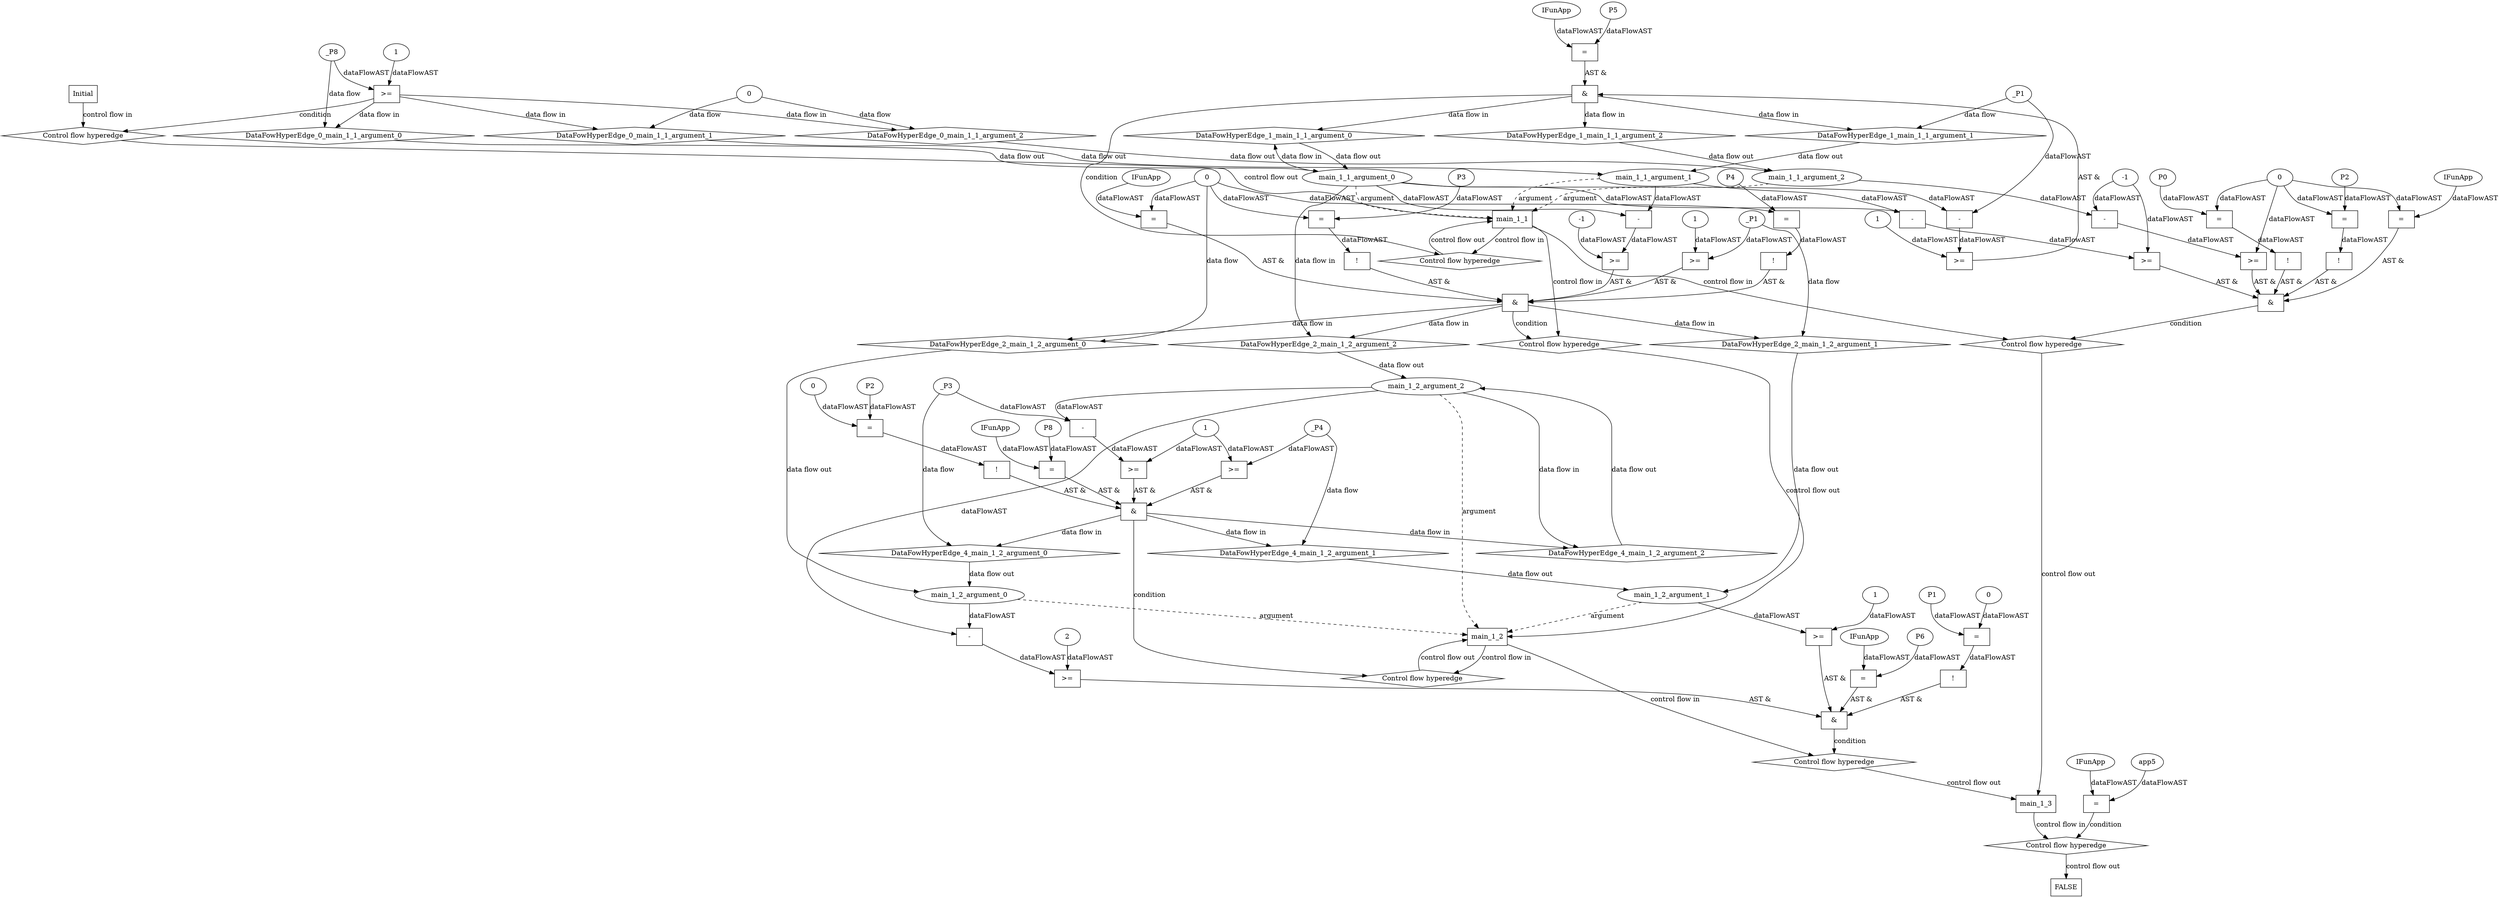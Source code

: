 digraph dag {
"main_1_1" [label="main_1_1" nodeName="main_1_1" class=cfn  shape="rect"];
"main_1_2" [label="main_1_2" nodeName="main_1_2" class=cfn  shape="rect"];
"main_1_3" [label="main_1_3" nodeName="main_1_3" class=cfn  shape="rect"];
FALSE [label="FALSE" nodeName=FALSE class=cfn  shape="rect"];
Initial [label="Initial" nodeName=Initial class=cfn  shape="rect"];
ControlFowHyperEdge_0 [label="Control flow hyperedge" nodeName=ControlFowHyperEdge_0 class=controlFlowHyperEdge shape="diamond"];
"Initial" -> ControlFowHyperEdge_0 [label="control flow in"]
ControlFowHyperEdge_0 -> "main_1_1" [label="control flow out"]
ControlFowHyperEdge_1 [label="Control flow hyperedge" nodeName=ControlFowHyperEdge_1 class=controlFlowHyperEdge shape="diamond"];
"main_1_1" -> ControlFowHyperEdge_1 [label="control flow in"]
ControlFowHyperEdge_1 -> "main_1_1" [label="control flow out"]
ControlFowHyperEdge_2 [label="Control flow hyperedge" nodeName=ControlFowHyperEdge_2 class=controlFlowHyperEdge shape="diamond"];
"main_1_1" -> ControlFowHyperEdge_2 [label="control flow in"]
ControlFowHyperEdge_2 -> "main_1_2" [label="control flow out"]
ControlFowHyperEdge_3 [label="Control flow hyperedge" nodeName=ControlFowHyperEdge_3 class=controlFlowHyperEdge shape="diamond"];
"main_1_1" -> ControlFowHyperEdge_3 [label="control flow in"]
ControlFowHyperEdge_3 -> "main_1_3" [label="control flow out"]
ControlFowHyperEdge_4 [label="Control flow hyperedge" nodeName=ControlFowHyperEdge_4 class=controlFlowHyperEdge shape="diamond"];
"main_1_2" -> ControlFowHyperEdge_4 [label="control flow in"]
ControlFowHyperEdge_4 -> "main_1_2" [label="control flow out"]
ControlFowHyperEdge_5 [label="Control flow hyperedge" nodeName=ControlFowHyperEdge_5 class=controlFlowHyperEdge shape="diamond"];
"main_1_2" -> ControlFowHyperEdge_5 [label="control flow in"]
ControlFowHyperEdge_5 -> "main_1_3" [label="control flow out"]
ControlFowHyperEdge_6 [label="Control flow hyperedge" nodeName=ControlFowHyperEdge_6 class=controlFlowHyperEdge shape="diamond"];
"main_1_3" -> ControlFowHyperEdge_6 [label="control flow in"]
ControlFowHyperEdge_6 -> "FALSE" [label="control flow out"]
"main_1_1_argument_0" [label="main_1_1_argument_0" nodeName=argument0 class=argument  head="main_1_1" shape="oval"];
"main_1_1_argument_0" -> "main_1_1"[label="argument" style="dashed"]
"main_1_1_argument_1" [label="main_1_1_argument_1" nodeName=argument1 class=argument  head="main_1_1" shape="oval"];
"main_1_1_argument_1" -> "main_1_1"[label="argument" style="dashed"]
"main_1_1_argument_2" [label="main_1_1_argument_2" nodeName=argument2 class=argument  head="main_1_1" shape="oval"];
"main_1_1_argument_2" -> "main_1_1"[label="argument" style="dashed"]
"main_1_2_argument_0" [label="main_1_2_argument_0" nodeName=argument0 class=argument  head="main_1_2" shape="oval"];
"main_1_2_argument_0" -> "main_1_2"[label="argument" style="dashed"]
"main_1_2_argument_1" [label="main_1_2_argument_1" nodeName=argument1 class=argument  head="main_1_2" shape="oval"];
"main_1_2_argument_1" -> "main_1_2"[label="argument" style="dashed"]
"main_1_2_argument_2" [label="main_1_2_argument_2" nodeName=argument2 class=argument  head="main_1_2" shape="oval"];
"main_1_2_argument_2" -> "main_1_2"[label="argument" style="dashed"]

"xxxmain_1_1___Initial_0xxxguard_0_node_0" [label=">=" nodeName="xxxmain_1_1___Initial_0xxxguard_0_node_0" class=Operator  shape="rect"];
"xxxmain_1_1___Initial_0xxxguard_0_node_2" [label="1" nodeName="xxxmain_1_1___Initial_0xxxguard_0_node_2" class=Literal ];
"xxxmain_1_1___Initial_0xxxdataFlow_0_node_0" -> "xxxmain_1_1___Initial_0xxxguard_0_node_0"[label="dataFlowAST"]
"xxxmain_1_1___Initial_0xxxguard_0_node_2" -> "xxxmain_1_1___Initial_0xxxguard_0_node_0"[label="dataFlowAST"]

"xxxmain_1_1___Initial_0xxxguard_0_node_0" -> "ControlFowHyperEdge_0" [label="condition"];
"xxxmain_1_1___Initial_0xxxdataFlow_0_node_0" [label="_P8" nodeName="xxxmain_1_1___Initial_0xxxdataFlow_0_node_0" class=Constant ];

"xxxmain_1_1___Initial_0xxxdataFlow_0_node_0" -> "DataFowHyperEdge_0_main_1_1_argument_0" [label="data flow"];
"xxxmain_1_1___Initial_0xxxdataFlow1_node_0" [label="0" nodeName="xxxmain_1_1___Initial_0xxxdataFlow1_node_0" class=Literal ];

"xxxmain_1_1___Initial_0xxxdataFlow1_node_0" -> "DataFowHyperEdge_0_main_1_1_argument_1" [label="data flow"];

"xxxmain_1_1___Initial_0xxxdataFlow1_node_0" -> "DataFowHyperEdge_0_main_1_1_argument_2" [label="data flow"];
"xxxmain_1_1___main_1_1_1xxx_and" [label="&" nodeName="xxxmain_1_1___main_1_1_1xxx_and" class=Operator shape="rect"];
"xxxmain_1_1___main_1_1_1xxxguard_0_node_0" [label=">=" nodeName="xxxmain_1_1___main_1_1_1xxxguard_0_node_0" class=Operator  shape="rect"];
"xxxmain_1_1___main_1_1_1xxxguard_0_node_1" [label="-" nodeName="xxxmain_1_1___main_1_1_1xxxguard_0_node_1" class= Operator shape="rect"];
"xxxmain_1_1___main_1_1_1xxxguard_0_node_4" [label="1" nodeName="xxxmain_1_1___main_1_1_1xxxguard_0_node_4" class=Literal ];
"xxxmain_1_1___main_1_1_1xxxguard_0_node_1" -> "xxxmain_1_1___main_1_1_1xxxguard_0_node_0"[label="dataFlowAST"]
"xxxmain_1_1___main_1_1_1xxxguard_0_node_4" -> "xxxmain_1_1___main_1_1_1xxxguard_0_node_0"[label="dataFlowAST"]
"main_1_1_argument_0" -> "xxxmain_1_1___main_1_1_1xxxguard_0_node_1"[label="dataFlowAST"]
"xxxmain_1_1___main_1_1_1xxxdataFlow_0_node_0" -> "xxxmain_1_1___main_1_1_1xxxguard_0_node_1"[label="dataFlowAST"]

"xxxmain_1_1___main_1_1_1xxxguard_0_node_0" -> "xxxmain_1_1___main_1_1_1xxx_and" [label="AST &"];
"xxxmain_1_1___main_1_1_1xxxguard1_node_0" [label="=" nodeName="xxxmain_1_1___main_1_1_1xxxguard1_node_0" class=Operator  shape="rect"];
"xxxmain_1_1___main_1_1_1xxxguard1_node_1" [label="IFunApp" nodeName="xxxmain_1_1___main_1_1_1xxxguard1_node_1" class=IFunApp ];
"xxxmain_1_1___main_1_1_1xxxguard1_node_2" [label="P5" nodeName="xxxmain_1_1___main_1_1_1xxxguard1_node_2" class=Constant ];
"xxxmain_1_1___main_1_1_1xxxguard1_node_1" -> "xxxmain_1_1___main_1_1_1xxxguard1_node_0"[label="dataFlowAST"]
"xxxmain_1_1___main_1_1_1xxxguard1_node_2" -> "xxxmain_1_1___main_1_1_1xxxguard1_node_0"[label="dataFlowAST"]

"xxxmain_1_1___main_1_1_1xxxguard1_node_0" -> "xxxmain_1_1___main_1_1_1xxx_and" [label="AST &"];
"xxxmain_1_1___main_1_1_1xxx_and" -> "ControlFowHyperEdge_1" [label="condition"];
"xxxmain_1_1___main_1_1_1xxxdataFlow_0_node_0" [label="_P1" nodeName="xxxmain_1_1___main_1_1_1xxxdataFlow_0_node_0" class=Constant ];

"xxxmain_1_1___main_1_1_1xxxdataFlow_0_node_0" -> "DataFowHyperEdge_1_main_1_1_argument_1" [label="data flow"];
"xxxmain_1_2___main_1_1_2xxx_and" [label="&" nodeName="xxxmain_1_2___main_1_1_2xxx_and" class=Operator shape="rect"];
"xxxmain_1_2___main_1_1_2xxxguard3_node_0" [label="!" nodeName="xxxmain_1_2___main_1_1_2xxxguard3_node_0" class=Operator shape="rect"];
"xxxmain_1_2___main_1_1_2xxxguard3_node_1" [label="=" nodeName="xxxmain_1_2___main_1_1_2xxxguard3_node_1" class=Operator  shape="rect"];
"xxxmain_1_2___main_1_1_2xxxguard3_node_2" [label="P4" nodeName="xxxmain_1_2___main_1_1_2xxxguard3_node_2" class=Constant ];
"xxxmain_1_2___main_1_1_2xxxguard3_node_1" -> "xxxmain_1_2___main_1_1_2xxxguard3_node_0"[label="dataFlowAST"]
"xxxmain_1_2___main_1_1_2xxxguard3_node_2" -> "xxxmain_1_2___main_1_1_2xxxguard3_node_1"[label="dataFlowAST"]
"xxxmain_1_2___main_1_1_2xxxdataFlow_0_node_0" -> "xxxmain_1_2___main_1_1_2xxxguard3_node_1"[label="dataFlowAST"]

"xxxmain_1_2___main_1_1_2xxxguard3_node_0" -> "xxxmain_1_2___main_1_1_2xxx_and" [label="AST &"];
"xxxmain_1_2___main_1_1_2xxxguard2_node_0" [label="!" nodeName="xxxmain_1_2___main_1_1_2xxxguard2_node_0" class=Operator shape="rect"];
"xxxmain_1_2___main_1_1_2xxxguard2_node_1" [label="=" nodeName="xxxmain_1_2___main_1_1_2xxxguard2_node_1" class=Operator  shape="rect"];
"xxxmain_1_2___main_1_1_2xxxguard2_node_2" [label="P3" nodeName="xxxmain_1_2___main_1_1_2xxxguard2_node_2" class=Constant ];
"xxxmain_1_2___main_1_1_2xxxguard2_node_1" -> "xxxmain_1_2___main_1_1_2xxxguard2_node_0"[label="dataFlowAST"]
"xxxmain_1_2___main_1_1_2xxxguard2_node_2" -> "xxxmain_1_2___main_1_1_2xxxguard2_node_1"[label="dataFlowAST"]
"xxxmain_1_2___main_1_1_2xxxdataFlow_0_node_0" -> "xxxmain_1_2___main_1_1_2xxxguard2_node_1"[label="dataFlowAST"]

"xxxmain_1_2___main_1_1_2xxxguard2_node_0" -> "xxxmain_1_2___main_1_1_2xxx_and" [label="AST &"];
"xxxmain_1_2___main_1_1_2xxxguard4_node_0" [label=">=" nodeName="xxxmain_1_2___main_1_1_2xxxguard4_node_0" class=Operator  shape="rect"];
"xxxmain_1_2___main_1_1_2xxxguard4_node_2" [label="1" nodeName="xxxmain_1_2___main_1_1_2xxxguard4_node_2" class=Literal ];
"xxxmain_1_2___main_1_1_2xxxdataFlow1_node_0" -> "xxxmain_1_2___main_1_1_2xxxguard4_node_0"[label="dataFlowAST"]
"xxxmain_1_2___main_1_1_2xxxguard4_node_2" -> "xxxmain_1_2___main_1_1_2xxxguard4_node_0"[label="dataFlowAST"]

"xxxmain_1_2___main_1_1_2xxxguard4_node_0" -> "xxxmain_1_2___main_1_1_2xxx_and" [label="AST &"];
"xxxmain_1_2___main_1_1_2xxxguard1_node_0" [label=">=" nodeName="xxxmain_1_2___main_1_1_2xxxguard1_node_0" class=Operator  shape="rect"];
"xxxmain_1_2___main_1_1_2xxxguard1_node_1" [label="-" nodeName="xxxmain_1_2___main_1_1_2xxxguard1_node_1" class= Operator shape="rect"];
"xxxmain_1_2___main_1_1_2xxxguard1_node_4" [label="-1" nodeName="xxxmain_1_2___main_1_1_2xxxguard1_node_4" class=Literal ];
"xxxmain_1_2___main_1_1_2xxxguard1_node_1" -> "xxxmain_1_2___main_1_1_2xxxguard1_node_0"[label="dataFlowAST"]
"xxxmain_1_2___main_1_1_2xxxguard1_node_4" -> "xxxmain_1_2___main_1_1_2xxxguard1_node_0"[label="dataFlowAST"]
"main_1_1_argument_1" -> "xxxmain_1_2___main_1_1_2xxxguard1_node_1"[label="dataFlowAST"]
"main_1_1_argument_0" -> "xxxmain_1_2___main_1_1_2xxxguard1_node_1"[label="dataFlowAST"]

"xxxmain_1_2___main_1_1_2xxxguard1_node_0" -> "xxxmain_1_2___main_1_1_2xxx_and" [label="AST &"];
"xxxmain_1_2___main_1_1_2xxxguard_0_node_0" [label="=" nodeName="xxxmain_1_2___main_1_1_2xxxguard_0_node_0" class=Operator  shape="rect"];
"xxxmain_1_2___main_1_1_2xxxguard_0_node_1" [label="IFunApp" nodeName="xxxmain_1_2___main_1_1_2xxxguard_0_node_1" class=IFunApp ];
"xxxmain_1_2___main_1_1_2xxxguard_0_node_1" -> "xxxmain_1_2___main_1_1_2xxxguard_0_node_0"[label="dataFlowAST"]
"xxxmain_1_2___main_1_1_2xxxdataFlow_0_node_0" -> "xxxmain_1_2___main_1_1_2xxxguard_0_node_0"[label="dataFlowAST"]

"xxxmain_1_2___main_1_1_2xxxguard_0_node_0" -> "xxxmain_1_2___main_1_1_2xxx_and" [label="AST &"];
"xxxmain_1_2___main_1_1_2xxx_and" -> "ControlFowHyperEdge_2" [label="condition"];
"xxxmain_1_2___main_1_1_2xxxdataFlow_0_node_0" [label="0" nodeName="xxxmain_1_2___main_1_1_2xxxdataFlow_0_node_0" class=Literal ];

"xxxmain_1_2___main_1_1_2xxxdataFlow_0_node_0" -> "DataFowHyperEdge_2_main_1_2_argument_0" [label="data flow"];
"xxxmain_1_2___main_1_1_2xxxdataFlow1_node_0" [label="_P1" nodeName="xxxmain_1_2___main_1_1_2xxxdataFlow1_node_0" class=Constant ];

"xxxmain_1_2___main_1_1_2xxxdataFlow1_node_0" -> "DataFowHyperEdge_2_main_1_2_argument_1" [label="data flow"];
"xxxmain_1_3___main_1_1_3xxx_and" [label="&" nodeName="xxxmain_1_3___main_1_1_3xxx_and" class=Operator shape="rect"];
"xxxmain_1_3___main_1_1_3xxxguard2_node_0" [label="!" nodeName="xxxmain_1_3___main_1_1_3xxxguard2_node_0" class=Operator shape="rect"];
"xxxmain_1_3___main_1_1_3xxxguard2_node_1" [label="=" nodeName="xxxmain_1_3___main_1_1_3xxxguard2_node_1" class=Operator  shape="rect"];
"xxxmain_1_3___main_1_1_3xxxguard2_node_2" [label="P0" nodeName="xxxmain_1_3___main_1_1_3xxxguard2_node_2" class=Constant ];
"xxxmain_1_3___main_1_1_3xxxguard2_node_1" -> "xxxmain_1_3___main_1_1_3xxxguard2_node_0"[label="dataFlowAST"]
"xxxmain_1_3___main_1_1_3xxxguard2_node_2" -> "xxxmain_1_3___main_1_1_3xxxguard2_node_1"[label="dataFlowAST"]
"xxxmain_1_3___main_1_1_3xxxguard_0_node_2" -> "xxxmain_1_3___main_1_1_3xxxguard2_node_1"[label="dataFlowAST"]

"xxxmain_1_3___main_1_1_3xxxguard2_node_0" -> "xxxmain_1_3___main_1_1_3xxx_and" [label="AST &"];
"xxxmain_1_3___main_1_1_3xxxguard3_node_0" [label="!" nodeName="xxxmain_1_3___main_1_1_3xxxguard3_node_0" class=Operator shape="rect"];
"xxxmain_1_3___main_1_1_3xxxguard3_node_1" [label="=" nodeName="xxxmain_1_3___main_1_1_3xxxguard3_node_1" class=Operator  shape="rect"];
"xxxmain_1_3___main_1_1_3xxxguard3_node_2" [label="P2" nodeName="xxxmain_1_3___main_1_1_3xxxguard3_node_2" class=Constant ];
"xxxmain_1_3___main_1_1_3xxxguard3_node_1" -> "xxxmain_1_3___main_1_1_3xxxguard3_node_0"[label="dataFlowAST"]
"xxxmain_1_3___main_1_1_3xxxguard3_node_2" -> "xxxmain_1_3___main_1_1_3xxxguard3_node_1"[label="dataFlowAST"]
"xxxmain_1_3___main_1_1_3xxxguard_0_node_2" -> "xxxmain_1_3___main_1_1_3xxxguard3_node_1"[label="dataFlowAST"]

"xxxmain_1_3___main_1_1_3xxxguard3_node_0" -> "xxxmain_1_3___main_1_1_3xxx_and" [label="AST &"];
"xxxmain_1_3___main_1_1_3xxxguard_0_node_0" [label="=" nodeName="xxxmain_1_3___main_1_1_3xxxguard_0_node_0" class=Operator  shape="rect"];
"xxxmain_1_3___main_1_1_3xxxguard_0_node_1" [label="IFunApp" nodeName="xxxmain_1_3___main_1_1_3xxxguard_0_node_1" class=IFunApp ];
"xxxmain_1_3___main_1_1_3xxxguard_0_node_2" [label="0" nodeName="xxxmain_1_3___main_1_1_3xxxguard_0_node_2" class=Literal ];
"xxxmain_1_3___main_1_1_3xxxguard_0_node_1" -> "xxxmain_1_3___main_1_1_3xxxguard_0_node_0"[label="dataFlowAST"]
"xxxmain_1_3___main_1_1_3xxxguard_0_node_2" -> "xxxmain_1_3___main_1_1_3xxxguard_0_node_0"[label="dataFlowAST"]

"xxxmain_1_3___main_1_1_3xxxguard_0_node_0" -> "xxxmain_1_3___main_1_1_3xxx_and" [label="AST &"];
"xxxmain_1_3___main_1_1_3xxxguard1_node_0" [label=">=" nodeName="xxxmain_1_3___main_1_1_3xxxguard1_node_0" class=Operator  shape="rect"];
"xxxmain_1_3___main_1_1_3xxxguard1_node_1" [label="-" nodeName="xxxmain_1_3___main_1_1_3xxxguard1_node_1" class= Operator shape="rect"];
"xxxmain_1_3___main_1_1_3xxxguard1_node_4" [label="-1" nodeName="xxxmain_1_3___main_1_1_3xxxguard1_node_4" class=Literal ];
"xxxmain_1_3___main_1_1_3xxxguard1_node_1" -> "xxxmain_1_3___main_1_1_3xxxguard1_node_0"[label="dataFlowAST"]
"xxxmain_1_3___main_1_1_3xxxguard1_node_4" -> "xxxmain_1_3___main_1_1_3xxxguard1_node_0"[label="dataFlowAST"]
"main_1_1_argument_1" -> "xxxmain_1_3___main_1_1_3xxxguard1_node_1"[label="dataFlowAST"]
"main_1_1_argument_0" -> "xxxmain_1_3___main_1_1_3xxxguard1_node_1"[label="dataFlowAST"]

"xxxmain_1_3___main_1_1_3xxxguard1_node_0" -> "xxxmain_1_3___main_1_1_3xxx_and" [label="AST &"];
"xxxmain_1_3___main_1_1_3xxxguard4_node_0" [label=">=" nodeName="xxxmain_1_3___main_1_1_3xxxguard4_node_0" class=Operator  shape="rect"];
"xxxmain_1_3___main_1_1_3xxxguard4_node_2" [label="-" nodeName="xxxmain_1_3___main_1_1_3xxxguard4_node_2" class= Operator shape="rect"];
"xxxmain_1_3___main_1_1_3xxxguard_0_node_2" -> "xxxmain_1_3___main_1_1_3xxxguard4_node_0"[label="dataFlowAST"]
"xxxmain_1_3___main_1_1_3xxxguard4_node_2" -> "xxxmain_1_3___main_1_1_3xxxguard4_node_0"[label="dataFlowAST"]
"main_1_1_argument_2" -> "xxxmain_1_3___main_1_1_3xxxguard4_node_2"[label="dataFlowAST"]
"xxxmain_1_3___main_1_1_3xxxguard1_node_4" -> "xxxmain_1_3___main_1_1_3xxxguard4_node_2"[label="dataFlowAST"]

"xxxmain_1_3___main_1_1_3xxxguard4_node_0" -> "xxxmain_1_3___main_1_1_3xxx_and" [label="AST &"];
"xxxmain_1_3___main_1_1_3xxx_and" -> "ControlFowHyperEdge_3" [label="condition"];
"xxxmain_1_2___main_1_2_4xxx_and" [label="&" nodeName="xxxmain_1_2___main_1_2_4xxx_and" class=Operator shape="rect"];
"xxxmain_1_2___main_1_2_4xxxguard_0_node_0" [label="!" nodeName="xxxmain_1_2___main_1_2_4xxxguard_0_node_0" class=Operator shape="rect"];
"xxxmain_1_2___main_1_2_4xxxguard_0_node_1" [label="=" nodeName="xxxmain_1_2___main_1_2_4xxxguard_0_node_1" class=Operator  shape="rect"];
"xxxmain_1_2___main_1_2_4xxxguard_0_node_2" [label="P2" nodeName="xxxmain_1_2___main_1_2_4xxxguard_0_node_2" class=Constant ];
"xxxmain_1_2___main_1_2_4xxxguard_0_node_3" [label="0" nodeName="xxxmain_1_2___main_1_2_4xxxguard_0_node_3" class=Literal ];
"xxxmain_1_2___main_1_2_4xxxguard_0_node_1" -> "xxxmain_1_2___main_1_2_4xxxguard_0_node_0"[label="dataFlowAST"]
"xxxmain_1_2___main_1_2_4xxxguard_0_node_2" -> "xxxmain_1_2___main_1_2_4xxxguard_0_node_1"[label="dataFlowAST"]
"xxxmain_1_2___main_1_2_4xxxguard_0_node_3" -> "xxxmain_1_2___main_1_2_4xxxguard_0_node_1"[label="dataFlowAST"]

"xxxmain_1_2___main_1_2_4xxxguard_0_node_0" -> "xxxmain_1_2___main_1_2_4xxx_and" [label="AST &"];
"xxxmain_1_2___main_1_2_4xxxguard1_node_0" [label=">=" nodeName="xxxmain_1_2___main_1_2_4xxxguard1_node_0" class=Operator  shape="rect"];
"xxxmain_1_2___main_1_2_4xxxguard1_node_2" [label="1" nodeName="xxxmain_1_2___main_1_2_4xxxguard1_node_2" class=Literal ];
"xxxmain_1_2___main_1_2_4xxxdataFlow1_node_0" -> "xxxmain_1_2___main_1_2_4xxxguard1_node_0"[label="dataFlowAST"]
"xxxmain_1_2___main_1_2_4xxxguard1_node_2" -> "xxxmain_1_2___main_1_2_4xxxguard1_node_0"[label="dataFlowAST"]

"xxxmain_1_2___main_1_2_4xxxguard1_node_0" -> "xxxmain_1_2___main_1_2_4xxx_and" [label="AST &"];
"xxxmain_1_2___main_1_2_4xxxguard2_node_0" [label=">=" nodeName="xxxmain_1_2___main_1_2_4xxxguard2_node_0" class=Operator  shape="rect"];
"xxxmain_1_2___main_1_2_4xxxguard2_node_1" [label="-" nodeName="xxxmain_1_2___main_1_2_4xxxguard2_node_1" class= Operator shape="rect"];
"xxxmain_1_2___main_1_2_4xxxguard2_node_1" -> "xxxmain_1_2___main_1_2_4xxxguard2_node_0"[label="dataFlowAST"]
"xxxmain_1_2___main_1_2_4xxxguard1_node_2" -> "xxxmain_1_2___main_1_2_4xxxguard2_node_0"[label="dataFlowAST"]
"main_1_2_argument_2" -> "xxxmain_1_2___main_1_2_4xxxguard2_node_1"[label="dataFlowAST"]
"xxxmain_1_2___main_1_2_4xxxdataFlow_0_node_0" -> "xxxmain_1_2___main_1_2_4xxxguard2_node_1"[label="dataFlowAST"]

"xxxmain_1_2___main_1_2_4xxxguard2_node_0" -> "xxxmain_1_2___main_1_2_4xxx_and" [label="AST &"];
"xxxmain_1_2___main_1_2_4xxxguard3_node_0" [label="=" nodeName="xxxmain_1_2___main_1_2_4xxxguard3_node_0" class=Operator  shape="rect"];
"xxxmain_1_2___main_1_2_4xxxguard3_node_1" [label="IFunApp" nodeName="xxxmain_1_2___main_1_2_4xxxguard3_node_1" class=IFunApp ];
"xxxmain_1_2___main_1_2_4xxxguard3_node_2" [label="P8" nodeName="xxxmain_1_2___main_1_2_4xxxguard3_node_2" class=Constant ];
"xxxmain_1_2___main_1_2_4xxxguard3_node_1" -> "xxxmain_1_2___main_1_2_4xxxguard3_node_0"[label="dataFlowAST"]
"xxxmain_1_2___main_1_2_4xxxguard3_node_2" -> "xxxmain_1_2___main_1_2_4xxxguard3_node_0"[label="dataFlowAST"]

"xxxmain_1_2___main_1_2_4xxxguard3_node_0" -> "xxxmain_1_2___main_1_2_4xxx_and" [label="AST &"];
"xxxmain_1_2___main_1_2_4xxx_and" -> "ControlFowHyperEdge_4" [label="condition"];
"xxxmain_1_2___main_1_2_4xxxdataFlow_0_node_0" [label="_P3" nodeName="xxxmain_1_2___main_1_2_4xxxdataFlow_0_node_0" class=Constant ];

"xxxmain_1_2___main_1_2_4xxxdataFlow_0_node_0" -> "DataFowHyperEdge_4_main_1_2_argument_0" [label="data flow"];
"xxxmain_1_2___main_1_2_4xxxdataFlow1_node_0" [label="_P4" nodeName="xxxmain_1_2___main_1_2_4xxxdataFlow1_node_0" class=Constant ];

"xxxmain_1_2___main_1_2_4xxxdataFlow1_node_0" -> "DataFowHyperEdge_4_main_1_2_argument_1" [label="data flow"];
"xxxmain_1_3___main_1_2_5xxx_and" [label="&" nodeName="xxxmain_1_3___main_1_2_5xxx_and" class=Operator shape="rect"];
"xxxmain_1_3___main_1_2_5xxxguard_0_node_0" [label="!" nodeName="xxxmain_1_3___main_1_2_5xxxguard_0_node_0" class=Operator shape="rect"];
"xxxmain_1_3___main_1_2_5xxxguard_0_node_1" [label="=" nodeName="xxxmain_1_3___main_1_2_5xxxguard_0_node_1" class=Operator  shape="rect"];
"xxxmain_1_3___main_1_2_5xxxguard_0_node_2" [label="P1" nodeName="xxxmain_1_3___main_1_2_5xxxguard_0_node_2" class=Constant ];
"xxxmain_1_3___main_1_2_5xxxguard_0_node_3" [label="0" nodeName="xxxmain_1_3___main_1_2_5xxxguard_0_node_3" class=Literal ];
"xxxmain_1_3___main_1_2_5xxxguard_0_node_1" -> "xxxmain_1_3___main_1_2_5xxxguard_0_node_0"[label="dataFlowAST"]
"xxxmain_1_3___main_1_2_5xxxguard_0_node_2" -> "xxxmain_1_3___main_1_2_5xxxguard_0_node_1"[label="dataFlowAST"]
"xxxmain_1_3___main_1_2_5xxxguard_0_node_3" -> "xxxmain_1_3___main_1_2_5xxxguard_0_node_1"[label="dataFlowAST"]

"xxxmain_1_3___main_1_2_5xxxguard_0_node_0" -> "xxxmain_1_3___main_1_2_5xxx_and" [label="AST &"];
"xxxmain_1_3___main_1_2_5xxxguard1_node_0" [label=">=" nodeName="xxxmain_1_3___main_1_2_5xxxguard1_node_0" class=Operator  shape="rect"];
"xxxmain_1_3___main_1_2_5xxxguard1_node_1" [label="1" nodeName="xxxmain_1_3___main_1_2_5xxxguard1_node_1" class=Literal ];
"xxxmain_1_3___main_1_2_5xxxguard1_node_1" -> "xxxmain_1_3___main_1_2_5xxxguard1_node_0"[label="dataFlowAST"]
"main_1_2_argument_1" -> "xxxmain_1_3___main_1_2_5xxxguard1_node_0"[label="dataFlowAST"]

"xxxmain_1_3___main_1_2_5xxxguard1_node_0" -> "xxxmain_1_3___main_1_2_5xxx_and" [label="AST &"];
"xxxmain_1_3___main_1_2_5xxxguard2_node_0" [label=">=" nodeName="xxxmain_1_3___main_1_2_5xxxguard2_node_0" class=Operator  shape="rect"];
"xxxmain_1_3___main_1_2_5xxxguard2_node_1" [label="-" nodeName="xxxmain_1_3___main_1_2_5xxxguard2_node_1" class= Operator shape="rect"];
"xxxmain_1_3___main_1_2_5xxxguard2_node_4" [label="2" nodeName="xxxmain_1_3___main_1_2_5xxxguard2_node_4" class=Literal ];
"xxxmain_1_3___main_1_2_5xxxguard2_node_1" -> "xxxmain_1_3___main_1_2_5xxxguard2_node_0"[label="dataFlowAST"]
"xxxmain_1_3___main_1_2_5xxxguard2_node_4" -> "xxxmain_1_3___main_1_2_5xxxguard2_node_0"[label="dataFlowAST"]
"main_1_2_argument_2" -> "xxxmain_1_3___main_1_2_5xxxguard2_node_1"[label="dataFlowAST"]
"main_1_2_argument_0" -> "xxxmain_1_3___main_1_2_5xxxguard2_node_1"[label="dataFlowAST"]

"xxxmain_1_3___main_1_2_5xxxguard2_node_0" -> "xxxmain_1_3___main_1_2_5xxx_and" [label="AST &"];
"xxxmain_1_3___main_1_2_5xxxguard3_node_0" [label="=" nodeName="xxxmain_1_3___main_1_2_5xxxguard3_node_0" class=Operator  shape="rect"];
"xxxmain_1_3___main_1_2_5xxxguard3_node_1" [label="IFunApp" nodeName="xxxmain_1_3___main_1_2_5xxxguard3_node_1" class=IFunApp ];
"xxxmain_1_3___main_1_2_5xxxguard3_node_2" [label="P6" nodeName="xxxmain_1_3___main_1_2_5xxxguard3_node_2" class=Constant ];
"xxxmain_1_3___main_1_2_5xxxguard3_node_1" -> "xxxmain_1_3___main_1_2_5xxxguard3_node_0"[label="dataFlowAST"]
"xxxmain_1_3___main_1_2_5xxxguard3_node_2" -> "xxxmain_1_3___main_1_2_5xxxguard3_node_0"[label="dataFlowAST"]

"xxxmain_1_3___main_1_2_5xxxguard3_node_0" -> "xxxmain_1_3___main_1_2_5xxx_and" [label="AST &"];
"xxxmain_1_3___main_1_2_5xxx_and" -> "ControlFowHyperEdge_5" [label="condition"];
"xxxFALSE___main_1_3_6xxxguard_0_node_0" [label="=" nodeName="xxxFALSE___main_1_3_6xxxguard_0_node_0" class=Operator  shape="rect"];
"xxxFALSE___main_1_3_6xxxguard_0_node_1" [label="IFunApp" nodeName="xxxFALSE___main_1_3_6xxxguard_0_node_1" class=IFunApp ];
"xxxFALSE___main_1_3_6xxxguard_0_node_2" [label="app5" nodeName="xxxFALSE___main_1_3_6xxxguard_0_node_2" class=Constant ];
"xxxFALSE___main_1_3_6xxxguard_0_node_1" -> "xxxFALSE___main_1_3_6xxxguard_0_node_0"[label="dataFlowAST"]
"xxxFALSE___main_1_3_6xxxguard_0_node_2" -> "xxxFALSE___main_1_3_6xxxguard_0_node_0"[label="dataFlowAST"]

"xxxFALSE___main_1_3_6xxxguard_0_node_0" -> "ControlFowHyperEdge_6" [label="condition"];
"DataFowHyperEdge_0_main_1_1_argument_0" [label="DataFowHyperEdge_0_main_1_1_argument_0" nodeName="DataFowHyperEdge_0_main_1_1_argument_0" class=DataFlowHyperedge shape="diamond"];
"DataFowHyperEdge_0_main_1_1_argument_0" -> "main_1_1_argument_0"[label="data flow out"]
"xxxmain_1_1___Initial_0xxxguard_0_node_0" -> "DataFowHyperEdge_0_main_1_1_argument_0"[label="data flow in"]
"DataFowHyperEdge_0_main_1_1_argument_1" [label="DataFowHyperEdge_0_main_1_1_argument_1" nodeName="DataFowHyperEdge_0_main_1_1_argument_1" class=DataFlowHyperedge shape="diamond"];
"DataFowHyperEdge_0_main_1_1_argument_1" -> "main_1_1_argument_1"[label="data flow out"]
"xxxmain_1_1___Initial_0xxxguard_0_node_0" -> "DataFowHyperEdge_0_main_1_1_argument_1"[label="data flow in"]
"DataFowHyperEdge_0_main_1_1_argument_2" [label="DataFowHyperEdge_0_main_1_1_argument_2" nodeName="DataFowHyperEdge_0_main_1_1_argument_2" class=DataFlowHyperedge shape="diamond"];
"DataFowHyperEdge_0_main_1_1_argument_2" -> "main_1_1_argument_2"[label="data flow out"]
"xxxmain_1_1___Initial_0xxxguard_0_node_0" -> "DataFowHyperEdge_0_main_1_1_argument_2"[label="data flow in"]
"DataFowHyperEdge_1_main_1_1_argument_0" [label="DataFowHyperEdge_1_main_1_1_argument_0" nodeName="DataFowHyperEdge_1_main_1_1_argument_0" class=DataFlowHyperedge shape="diamond"];
"DataFowHyperEdge_1_main_1_1_argument_0" -> "main_1_1_argument_0"[label="data flow out"]
"xxxmain_1_1___main_1_1_1xxx_and" -> "DataFowHyperEdge_1_main_1_1_argument_0"[label="data flow in"]
"DataFowHyperEdge_1_main_1_1_argument_1" [label="DataFowHyperEdge_1_main_1_1_argument_1" nodeName="DataFowHyperEdge_1_main_1_1_argument_1" class=DataFlowHyperedge shape="diamond"];
"DataFowHyperEdge_1_main_1_1_argument_1" -> "main_1_1_argument_1"[label="data flow out"]
"xxxmain_1_1___main_1_1_1xxx_and" -> "DataFowHyperEdge_1_main_1_1_argument_1"[label="data flow in"]
"DataFowHyperEdge_1_main_1_1_argument_2" [label="DataFowHyperEdge_1_main_1_1_argument_2" nodeName="DataFowHyperEdge_1_main_1_1_argument_2" class=DataFlowHyperedge shape="diamond"];
"DataFowHyperEdge_1_main_1_1_argument_2" -> "main_1_1_argument_2"[label="data flow out"]
"xxxmain_1_1___main_1_1_1xxx_and" -> "DataFowHyperEdge_1_main_1_1_argument_2"[label="data flow in"]
"DataFowHyperEdge_2_main_1_2_argument_0" [label="DataFowHyperEdge_2_main_1_2_argument_0" nodeName="DataFowHyperEdge_2_main_1_2_argument_0" class=DataFlowHyperedge shape="diamond"];
"DataFowHyperEdge_2_main_1_2_argument_0" -> "main_1_2_argument_0"[label="data flow out"]
"xxxmain_1_2___main_1_1_2xxx_and" -> "DataFowHyperEdge_2_main_1_2_argument_0"[label="data flow in"]
"DataFowHyperEdge_2_main_1_2_argument_1" [label="DataFowHyperEdge_2_main_1_2_argument_1" nodeName="DataFowHyperEdge_2_main_1_2_argument_1" class=DataFlowHyperedge shape="diamond"];
"DataFowHyperEdge_2_main_1_2_argument_1" -> "main_1_2_argument_1"[label="data flow out"]
"xxxmain_1_2___main_1_1_2xxx_and" -> "DataFowHyperEdge_2_main_1_2_argument_1"[label="data flow in"]
"DataFowHyperEdge_2_main_1_2_argument_2" [label="DataFowHyperEdge_2_main_1_2_argument_2" nodeName="DataFowHyperEdge_2_main_1_2_argument_2" class=DataFlowHyperedge shape="diamond"];
"DataFowHyperEdge_2_main_1_2_argument_2" -> "main_1_2_argument_2"[label="data flow out"]
"xxxmain_1_2___main_1_1_2xxx_and" -> "DataFowHyperEdge_2_main_1_2_argument_2"[label="data flow in"]
"DataFowHyperEdge_4_main_1_2_argument_0" [label="DataFowHyperEdge_4_main_1_2_argument_0" nodeName="DataFowHyperEdge_4_main_1_2_argument_0" class=DataFlowHyperedge shape="diamond"];
"DataFowHyperEdge_4_main_1_2_argument_0" -> "main_1_2_argument_0"[label="data flow out"]
"xxxmain_1_2___main_1_2_4xxx_and" -> "DataFowHyperEdge_4_main_1_2_argument_0"[label="data flow in"]
"DataFowHyperEdge_4_main_1_2_argument_1" [label="DataFowHyperEdge_4_main_1_2_argument_1" nodeName="DataFowHyperEdge_4_main_1_2_argument_1" class=DataFlowHyperedge shape="diamond"];
"DataFowHyperEdge_4_main_1_2_argument_1" -> "main_1_2_argument_1"[label="data flow out"]
"xxxmain_1_2___main_1_2_4xxx_and" -> "DataFowHyperEdge_4_main_1_2_argument_1"[label="data flow in"]
"DataFowHyperEdge_4_main_1_2_argument_2" [label="DataFowHyperEdge_4_main_1_2_argument_2" nodeName="DataFowHyperEdge_4_main_1_2_argument_2" class=DataFlowHyperedge shape="diamond"];
"DataFowHyperEdge_4_main_1_2_argument_2" -> "main_1_2_argument_2"[label="data flow out"]
"xxxmain_1_2___main_1_2_4xxx_and" -> "DataFowHyperEdge_4_main_1_2_argument_2"[label="data flow in"]
"main_1_1_argument_0" -> "DataFowHyperEdge_1_main_1_1_argument_0"[label="data flow in"]
"main_1_1_argument_0" -> "DataFowHyperEdge_2_main_1_2_argument_2"[label="data flow in"]
"main_1_2_argument_2" -> "DataFowHyperEdge_4_main_1_2_argument_2"[label="data flow in"]




}
